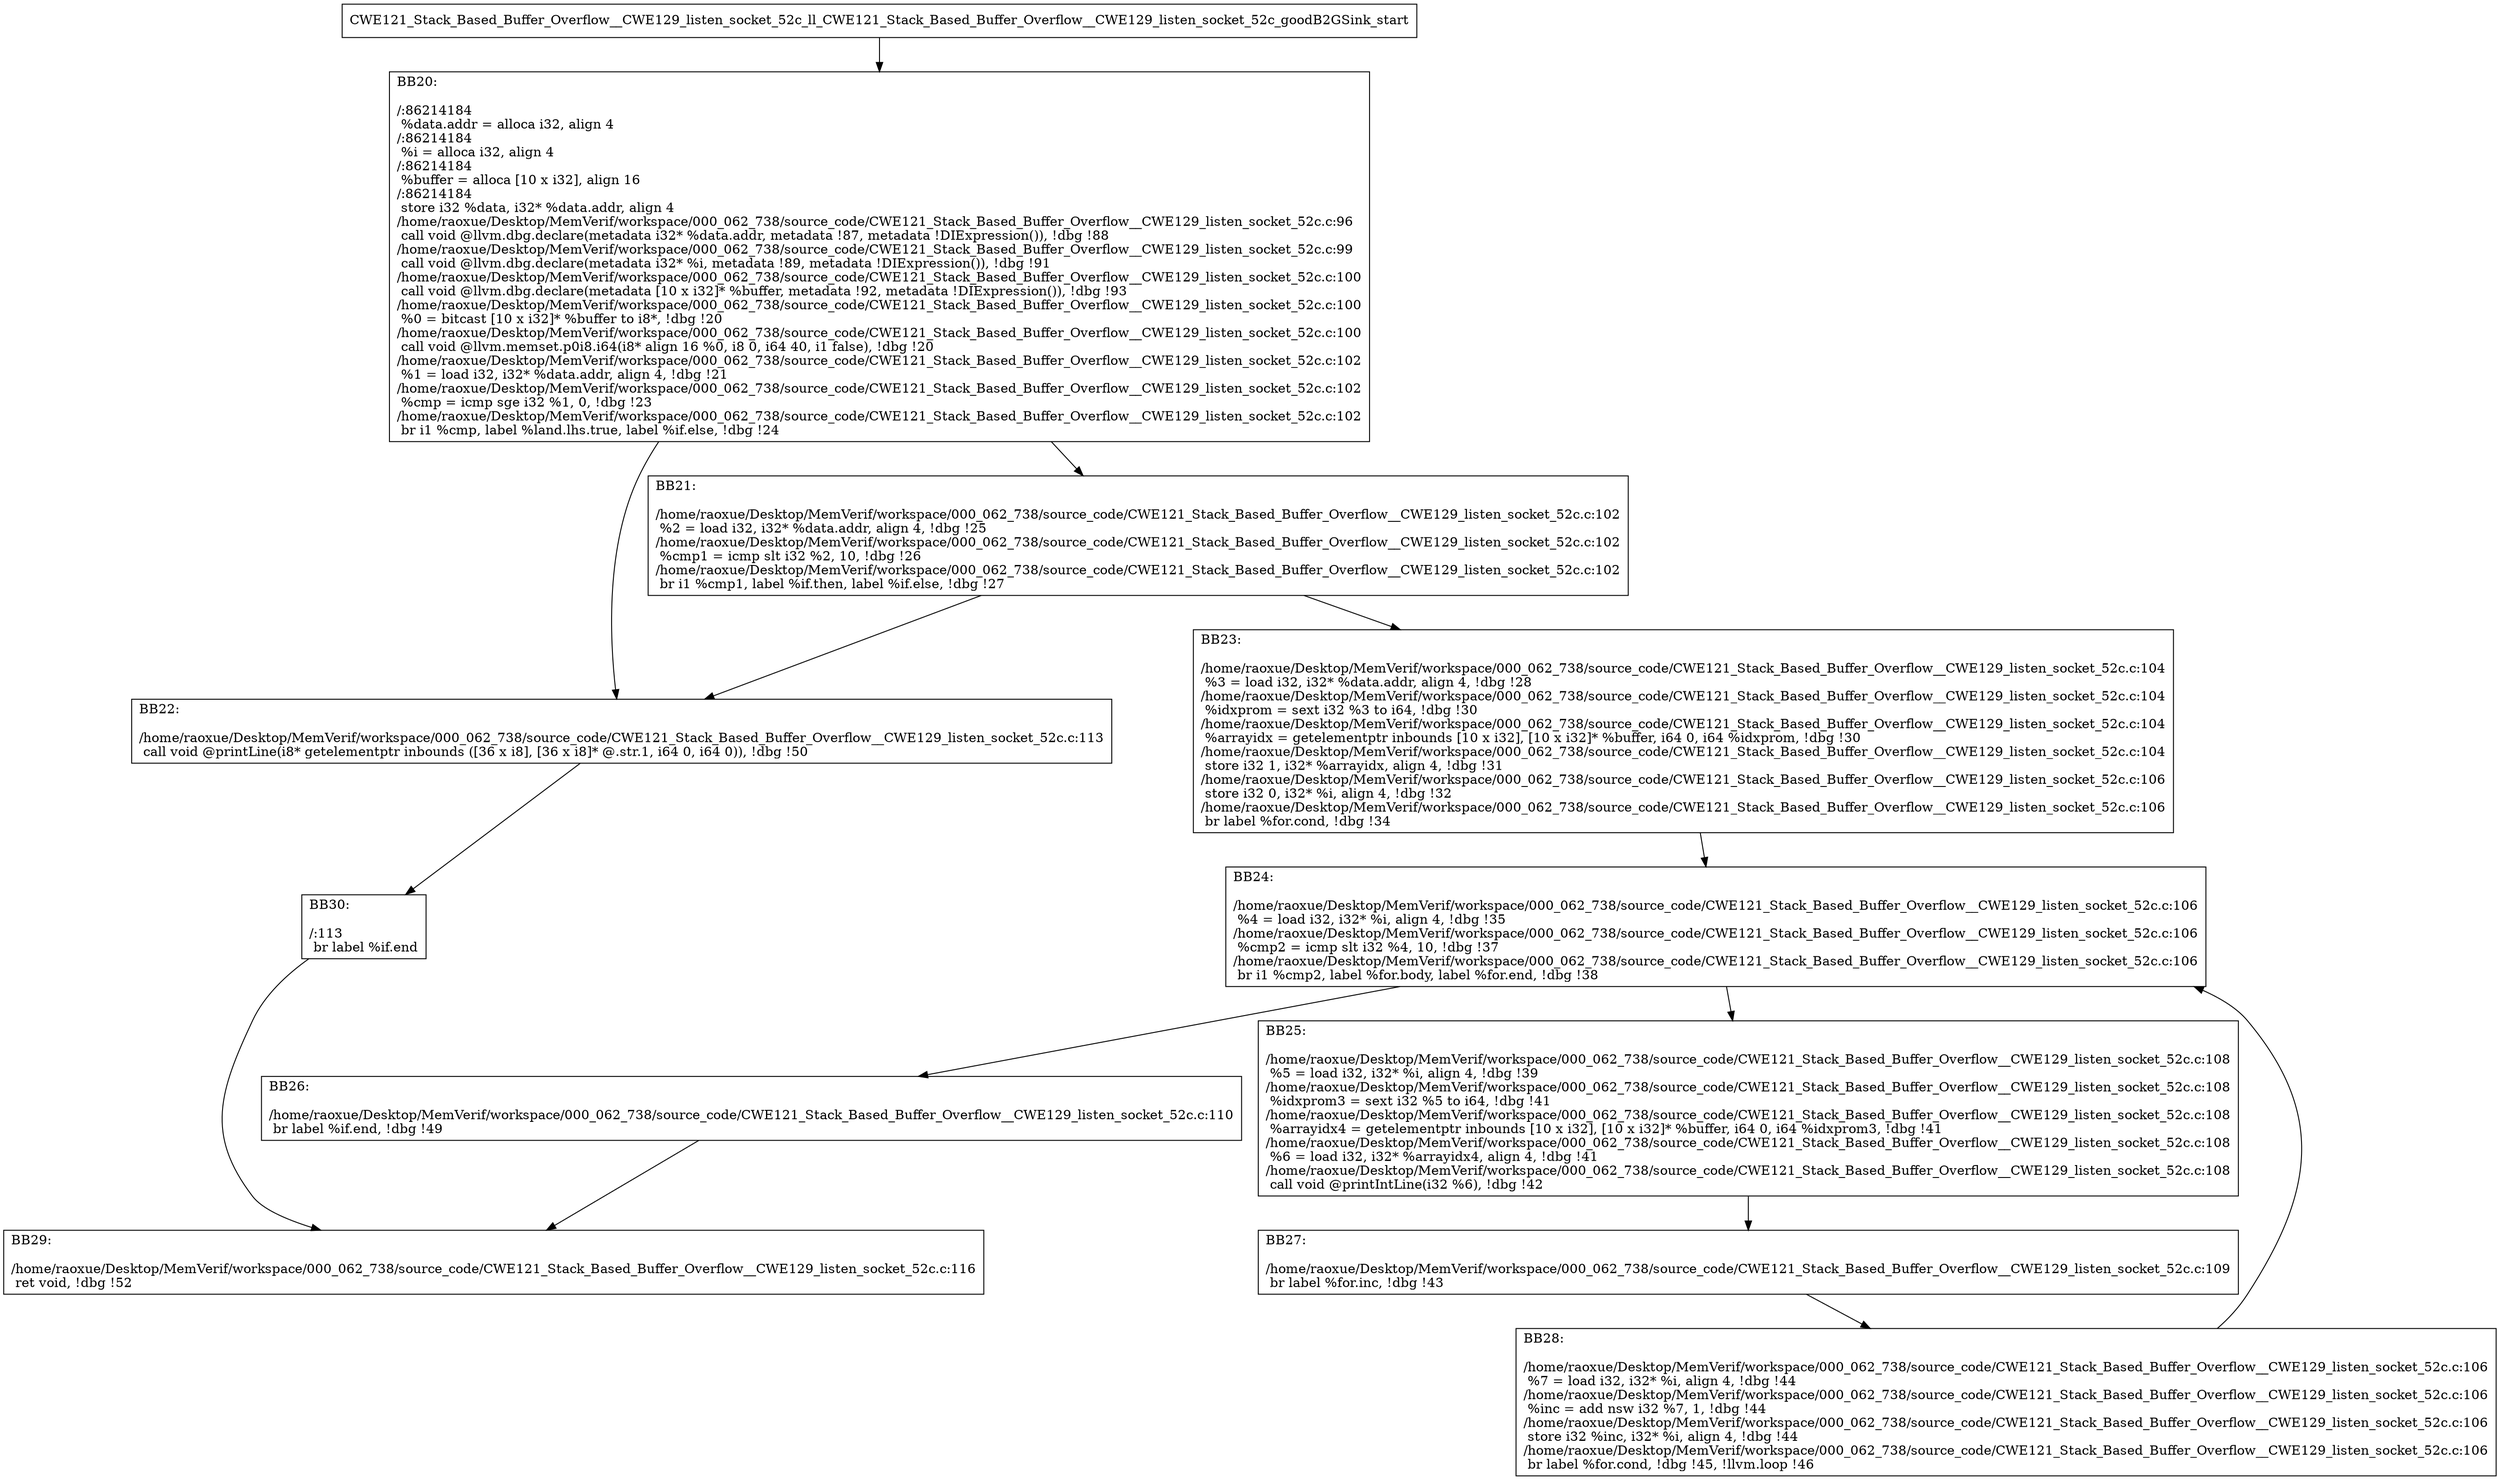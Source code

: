 digraph "CFG for'CWE121_Stack_Based_Buffer_Overflow__CWE129_listen_socket_52c_ll_CWE121_Stack_Based_Buffer_Overflow__CWE129_listen_socket_52c_goodB2GSink' function" {
	BBCWE121_Stack_Based_Buffer_Overflow__CWE129_listen_socket_52c_ll_CWE121_Stack_Based_Buffer_Overflow__CWE129_listen_socket_52c_goodB2GSink_start[shape=record,label="{CWE121_Stack_Based_Buffer_Overflow__CWE129_listen_socket_52c_ll_CWE121_Stack_Based_Buffer_Overflow__CWE129_listen_socket_52c_goodB2GSink_start}"];
	BBCWE121_Stack_Based_Buffer_Overflow__CWE129_listen_socket_52c_ll_CWE121_Stack_Based_Buffer_Overflow__CWE129_listen_socket_52c_goodB2GSink_start-> CWE121_Stack_Based_Buffer_Overflow__CWE129_listen_socket_52c_ll_CWE121_Stack_Based_Buffer_Overflow__CWE129_listen_socket_52c_goodB2GSinkBB20;
	CWE121_Stack_Based_Buffer_Overflow__CWE129_listen_socket_52c_ll_CWE121_Stack_Based_Buffer_Overflow__CWE129_listen_socket_52c_goodB2GSinkBB20 [shape=record, label="{BB20:\l\l/:86214184\l
  %data.addr = alloca i32, align 4\l
/:86214184\l
  %i = alloca i32, align 4\l
/:86214184\l
  %buffer = alloca [10 x i32], align 16\l
/:86214184\l
  store i32 %data, i32* %data.addr, align 4\l
/home/raoxue/Desktop/MemVerif/workspace/000_062_738/source_code/CWE121_Stack_Based_Buffer_Overflow__CWE129_listen_socket_52c.c:96\l
  call void @llvm.dbg.declare(metadata i32* %data.addr, metadata !87, metadata !DIExpression()), !dbg !88\l
/home/raoxue/Desktop/MemVerif/workspace/000_062_738/source_code/CWE121_Stack_Based_Buffer_Overflow__CWE129_listen_socket_52c.c:99\l
  call void @llvm.dbg.declare(metadata i32* %i, metadata !89, metadata !DIExpression()), !dbg !91\l
/home/raoxue/Desktop/MemVerif/workspace/000_062_738/source_code/CWE121_Stack_Based_Buffer_Overflow__CWE129_listen_socket_52c.c:100\l
  call void @llvm.dbg.declare(metadata [10 x i32]* %buffer, metadata !92, metadata !DIExpression()), !dbg !93\l
/home/raoxue/Desktop/MemVerif/workspace/000_062_738/source_code/CWE121_Stack_Based_Buffer_Overflow__CWE129_listen_socket_52c.c:100\l
  %0 = bitcast [10 x i32]* %buffer to i8*, !dbg !20\l
/home/raoxue/Desktop/MemVerif/workspace/000_062_738/source_code/CWE121_Stack_Based_Buffer_Overflow__CWE129_listen_socket_52c.c:100\l
  call void @llvm.memset.p0i8.i64(i8* align 16 %0, i8 0, i64 40, i1 false), !dbg !20\l
/home/raoxue/Desktop/MemVerif/workspace/000_062_738/source_code/CWE121_Stack_Based_Buffer_Overflow__CWE129_listen_socket_52c.c:102\l
  %1 = load i32, i32* %data.addr, align 4, !dbg !21\l
/home/raoxue/Desktop/MemVerif/workspace/000_062_738/source_code/CWE121_Stack_Based_Buffer_Overflow__CWE129_listen_socket_52c.c:102\l
  %cmp = icmp sge i32 %1, 0, !dbg !23\l
/home/raoxue/Desktop/MemVerif/workspace/000_062_738/source_code/CWE121_Stack_Based_Buffer_Overflow__CWE129_listen_socket_52c.c:102\l
  br i1 %cmp, label %land.lhs.true, label %if.else, !dbg !24\l
}"];
	CWE121_Stack_Based_Buffer_Overflow__CWE129_listen_socket_52c_ll_CWE121_Stack_Based_Buffer_Overflow__CWE129_listen_socket_52c_goodB2GSinkBB20-> CWE121_Stack_Based_Buffer_Overflow__CWE129_listen_socket_52c_ll_CWE121_Stack_Based_Buffer_Overflow__CWE129_listen_socket_52c_goodB2GSinkBB21;
	CWE121_Stack_Based_Buffer_Overflow__CWE129_listen_socket_52c_ll_CWE121_Stack_Based_Buffer_Overflow__CWE129_listen_socket_52c_goodB2GSinkBB20-> CWE121_Stack_Based_Buffer_Overflow__CWE129_listen_socket_52c_ll_CWE121_Stack_Based_Buffer_Overflow__CWE129_listen_socket_52c_goodB2GSinkBB22;
	CWE121_Stack_Based_Buffer_Overflow__CWE129_listen_socket_52c_ll_CWE121_Stack_Based_Buffer_Overflow__CWE129_listen_socket_52c_goodB2GSinkBB21 [shape=record, label="{BB21:\l\l/home/raoxue/Desktop/MemVerif/workspace/000_062_738/source_code/CWE121_Stack_Based_Buffer_Overflow__CWE129_listen_socket_52c.c:102\l
  %2 = load i32, i32* %data.addr, align 4, !dbg !25\l
/home/raoxue/Desktop/MemVerif/workspace/000_062_738/source_code/CWE121_Stack_Based_Buffer_Overflow__CWE129_listen_socket_52c.c:102\l
  %cmp1 = icmp slt i32 %2, 10, !dbg !26\l
/home/raoxue/Desktop/MemVerif/workspace/000_062_738/source_code/CWE121_Stack_Based_Buffer_Overflow__CWE129_listen_socket_52c.c:102\l
  br i1 %cmp1, label %if.then, label %if.else, !dbg !27\l
}"];
	CWE121_Stack_Based_Buffer_Overflow__CWE129_listen_socket_52c_ll_CWE121_Stack_Based_Buffer_Overflow__CWE129_listen_socket_52c_goodB2GSinkBB21-> CWE121_Stack_Based_Buffer_Overflow__CWE129_listen_socket_52c_ll_CWE121_Stack_Based_Buffer_Overflow__CWE129_listen_socket_52c_goodB2GSinkBB23;
	CWE121_Stack_Based_Buffer_Overflow__CWE129_listen_socket_52c_ll_CWE121_Stack_Based_Buffer_Overflow__CWE129_listen_socket_52c_goodB2GSinkBB21-> CWE121_Stack_Based_Buffer_Overflow__CWE129_listen_socket_52c_ll_CWE121_Stack_Based_Buffer_Overflow__CWE129_listen_socket_52c_goodB2GSinkBB22;
	CWE121_Stack_Based_Buffer_Overflow__CWE129_listen_socket_52c_ll_CWE121_Stack_Based_Buffer_Overflow__CWE129_listen_socket_52c_goodB2GSinkBB23 [shape=record, label="{BB23:\l\l/home/raoxue/Desktop/MemVerif/workspace/000_062_738/source_code/CWE121_Stack_Based_Buffer_Overflow__CWE129_listen_socket_52c.c:104\l
  %3 = load i32, i32* %data.addr, align 4, !dbg !28\l
/home/raoxue/Desktop/MemVerif/workspace/000_062_738/source_code/CWE121_Stack_Based_Buffer_Overflow__CWE129_listen_socket_52c.c:104\l
  %idxprom = sext i32 %3 to i64, !dbg !30\l
/home/raoxue/Desktop/MemVerif/workspace/000_062_738/source_code/CWE121_Stack_Based_Buffer_Overflow__CWE129_listen_socket_52c.c:104\l
  %arrayidx = getelementptr inbounds [10 x i32], [10 x i32]* %buffer, i64 0, i64 %idxprom, !dbg !30\l
/home/raoxue/Desktop/MemVerif/workspace/000_062_738/source_code/CWE121_Stack_Based_Buffer_Overflow__CWE129_listen_socket_52c.c:104\l
  store i32 1, i32* %arrayidx, align 4, !dbg !31\l
/home/raoxue/Desktop/MemVerif/workspace/000_062_738/source_code/CWE121_Stack_Based_Buffer_Overflow__CWE129_listen_socket_52c.c:106\l
  store i32 0, i32* %i, align 4, !dbg !32\l
/home/raoxue/Desktop/MemVerif/workspace/000_062_738/source_code/CWE121_Stack_Based_Buffer_Overflow__CWE129_listen_socket_52c.c:106\l
  br label %for.cond, !dbg !34\l
}"];
	CWE121_Stack_Based_Buffer_Overflow__CWE129_listen_socket_52c_ll_CWE121_Stack_Based_Buffer_Overflow__CWE129_listen_socket_52c_goodB2GSinkBB23-> CWE121_Stack_Based_Buffer_Overflow__CWE129_listen_socket_52c_ll_CWE121_Stack_Based_Buffer_Overflow__CWE129_listen_socket_52c_goodB2GSinkBB24;
	CWE121_Stack_Based_Buffer_Overflow__CWE129_listen_socket_52c_ll_CWE121_Stack_Based_Buffer_Overflow__CWE129_listen_socket_52c_goodB2GSinkBB24 [shape=record, label="{BB24:\l\l/home/raoxue/Desktop/MemVerif/workspace/000_062_738/source_code/CWE121_Stack_Based_Buffer_Overflow__CWE129_listen_socket_52c.c:106\l
  %4 = load i32, i32* %i, align 4, !dbg !35\l
/home/raoxue/Desktop/MemVerif/workspace/000_062_738/source_code/CWE121_Stack_Based_Buffer_Overflow__CWE129_listen_socket_52c.c:106\l
  %cmp2 = icmp slt i32 %4, 10, !dbg !37\l
/home/raoxue/Desktop/MemVerif/workspace/000_062_738/source_code/CWE121_Stack_Based_Buffer_Overflow__CWE129_listen_socket_52c.c:106\l
  br i1 %cmp2, label %for.body, label %for.end, !dbg !38\l
}"];
	CWE121_Stack_Based_Buffer_Overflow__CWE129_listen_socket_52c_ll_CWE121_Stack_Based_Buffer_Overflow__CWE129_listen_socket_52c_goodB2GSinkBB24-> CWE121_Stack_Based_Buffer_Overflow__CWE129_listen_socket_52c_ll_CWE121_Stack_Based_Buffer_Overflow__CWE129_listen_socket_52c_goodB2GSinkBB25;
	CWE121_Stack_Based_Buffer_Overflow__CWE129_listen_socket_52c_ll_CWE121_Stack_Based_Buffer_Overflow__CWE129_listen_socket_52c_goodB2GSinkBB24-> CWE121_Stack_Based_Buffer_Overflow__CWE129_listen_socket_52c_ll_CWE121_Stack_Based_Buffer_Overflow__CWE129_listen_socket_52c_goodB2GSinkBB26;
	CWE121_Stack_Based_Buffer_Overflow__CWE129_listen_socket_52c_ll_CWE121_Stack_Based_Buffer_Overflow__CWE129_listen_socket_52c_goodB2GSinkBB25 [shape=record, label="{BB25:\l\l/home/raoxue/Desktop/MemVerif/workspace/000_062_738/source_code/CWE121_Stack_Based_Buffer_Overflow__CWE129_listen_socket_52c.c:108\l
  %5 = load i32, i32* %i, align 4, !dbg !39\l
/home/raoxue/Desktop/MemVerif/workspace/000_062_738/source_code/CWE121_Stack_Based_Buffer_Overflow__CWE129_listen_socket_52c.c:108\l
  %idxprom3 = sext i32 %5 to i64, !dbg !41\l
/home/raoxue/Desktop/MemVerif/workspace/000_062_738/source_code/CWE121_Stack_Based_Buffer_Overflow__CWE129_listen_socket_52c.c:108\l
  %arrayidx4 = getelementptr inbounds [10 x i32], [10 x i32]* %buffer, i64 0, i64 %idxprom3, !dbg !41\l
/home/raoxue/Desktop/MemVerif/workspace/000_062_738/source_code/CWE121_Stack_Based_Buffer_Overflow__CWE129_listen_socket_52c.c:108\l
  %6 = load i32, i32* %arrayidx4, align 4, !dbg !41\l
/home/raoxue/Desktop/MemVerif/workspace/000_062_738/source_code/CWE121_Stack_Based_Buffer_Overflow__CWE129_listen_socket_52c.c:108\l
  call void @printIntLine(i32 %6), !dbg !42\l
}"];
	CWE121_Stack_Based_Buffer_Overflow__CWE129_listen_socket_52c_ll_CWE121_Stack_Based_Buffer_Overflow__CWE129_listen_socket_52c_goodB2GSinkBB25-> CWE121_Stack_Based_Buffer_Overflow__CWE129_listen_socket_52c_ll_CWE121_Stack_Based_Buffer_Overflow__CWE129_listen_socket_52c_goodB2GSinkBB27;
	CWE121_Stack_Based_Buffer_Overflow__CWE129_listen_socket_52c_ll_CWE121_Stack_Based_Buffer_Overflow__CWE129_listen_socket_52c_goodB2GSinkBB27 [shape=record, label="{BB27:\l\l/home/raoxue/Desktop/MemVerif/workspace/000_062_738/source_code/CWE121_Stack_Based_Buffer_Overflow__CWE129_listen_socket_52c.c:109\l
  br label %for.inc, !dbg !43\l
}"];
	CWE121_Stack_Based_Buffer_Overflow__CWE129_listen_socket_52c_ll_CWE121_Stack_Based_Buffer_Overflow__CWE129_listen_socket_52c_goodB2GSinkBB27-> CWE121_Stack_Based_Buffer_Overflow__CWE129_listen_socket_52c_ll_CWE121_Stack_Based_Buffer_Overflow__CWE129_listen_socket_52c_goodB2GSinkBB28;
	CWE121_Stack_Based_Buffer_Overflow__CWE129_listen_socket_52c_ll_CWE121_Stack_Based_Buffer_Overflow__CWE129_listen_socket_52c_goodB2GSinkBB28 [shape=record, label="{BB28:\l\l/home/raoxue/Desktop/MemVerif/workspace/000_062_738/source_code/CWE121_Stack_Based_Buffer_Overflow__CWE129_listen_socket_52c.c:106\l
  %7 = load i32, i32* %i, align 4, !dbg !44\l
/home/raoxue/Desktop/MemVerif/workspace/000_062_738/source_code/CWE121_Stack_Based_Buffer_Overflow__CWE129_listen_socket_52c.c:106\l
  %inc = add nsw i32 %7, 1, !dbg !44\l
/home/raoxue/Desktop/MemVerif/workspace/000_062_738/source_code/CWE121_Stack_Based_Buffer_Overflow__CWE129_listen_socket_52c.c:106\l
  store i32 %inc, i32* %i, align 4, !dbg !44\l
/home/raoxue/Desktop/MemVerif/workspace/000_062_738/source_code/CWE121_Stack_Based_Buffer_Overflow__CWE129_listen_socket_52c.c:106\l
  br label %for.cond, !dbg !45, !llvm.loop !46\l
}"];
	CWE121_Stack_Based_Buffer_Overflow__CWE129_listen_socket_52c_ll_CWE121_Stack_Based_Buffer_Overflow__CWE129_listen_socket_52c_goodB2GSinkBB28-> CWE121_Stack_Based_Buffer_Overflow__CWE129_listen_socket_52c_ll_CWE121_Stack_Based_Buffer_Overflow__CWE129_listen_socket_52c_goodB2GSinkBB24;
	CWE121_Stack_Based_Buffer_Overflow__CWE129_listen_socket_52c_ll_CWE121_Stack_Based_Buffer_Overflow__CWE129_listen_socket_52c_goodB2GSinkBB26 [shape=record, label="{BB26:\l\l/home/raoxue/Desktop/MemVerif/workspace/000_062_738/source_code/CWE121_Stack_Based_Buffer_Overflow__CWE129_listen_socket_52c.c:110\l
  br label %if.end, !dbg !49\l
}"];
	CWE121_Stack_Based_Buffer_Overflow__CWE129_listen_socket_52c_ll_CWE121_Stack_Based_Buffer_Overflow__CWE129_listen_socket_52c_goodB2GSinkBB26-> CWE121_Stack_Based_Buffer_Overflow__CWE129_listen_socket_52c_ll_CWE121_Stack_Based_Buffer_Overflow__CWE129_listen_socket_52c_goodB2GSinkBB29;
	CWE121_Stack_Based_Buffer_Overflow__CWE129_listen_socket_52c_ll_CWE121_Stack_Based_Buffer_Overflow__CWE129_listen_socket_52c_goodB2GSinkBB22 [shape=record, label="{BB22:\l\l/home/raoxue/Desktop/MemVerif/workspace/000_062_738/source_code/CWE121_Stack_Based_Buffer_Overflow__CWE129_listen_socket_52c.c:113\l
  call void @printLine(i8* getelementptr inbounds ([36 x i8], [36 x i8]* @.str.1, i64 0, i64 0)), !dbg !50\l
}"];
	CWE121_Stack_Based_Buffer_Overflow__CWE129_listen_socket_52c_ll_CWE121_Stack_Based_Buffer_Overflow__CWE129_listen_socket_52c_goodB2GSinkBB22-> CWE121_Stack_Based_Buffer_Overflow__CWE129_listen_socket_52c_ll_CWE121_Stack_Based_Buffer_Overflow__CWE129_listen_socket_52c_goodB2GSinkBB30;
	CWE121_Stack_Based_Buffer_Overflow__CWE129_listen_socket_52c_ll_CWE121_Stack_Based_Buffer_Overflow__CWE129_listen_socket_52c_goodB2GSinkBB30 [shape=record, label="{BB30:\l\l/:113\l
  br label %if.end\l
}"];
	CWE121_Stack_Based_Buffer_Overflow__CWE129_listen_socket_52c_ll_CWE121_Stack_Based_Buffer_Overflow__CWE129_listen_socket_52c_goodB2GSinkBB30-> CWE121_Stack_Based_Buffer_Overflow__CWE129_listen_socket_52c_ll_CWE121_Stack_Based_Buffer_Overflow__CWE129_listen_socket_52c_goodB2GSinkBB29;
	CWE121_Stack_Based_Buffer_Overflow__CWE129_listen_socket_52c_ll_CWE121_Stack_Based_Buffer_Overflow__CWE129_listen_socket_52c_goodB2GSinkBB29 [shape=record, label="{BB29:\l\l/home/raoxue/Desktop/MemVerif/workspace/000_062_738/source_code/CWE121_Stack_Based_Buffer_Overflow__CWE129_listen_socket_52c.c:116\l
  ret void, !dbg !52\l
}"];
}
